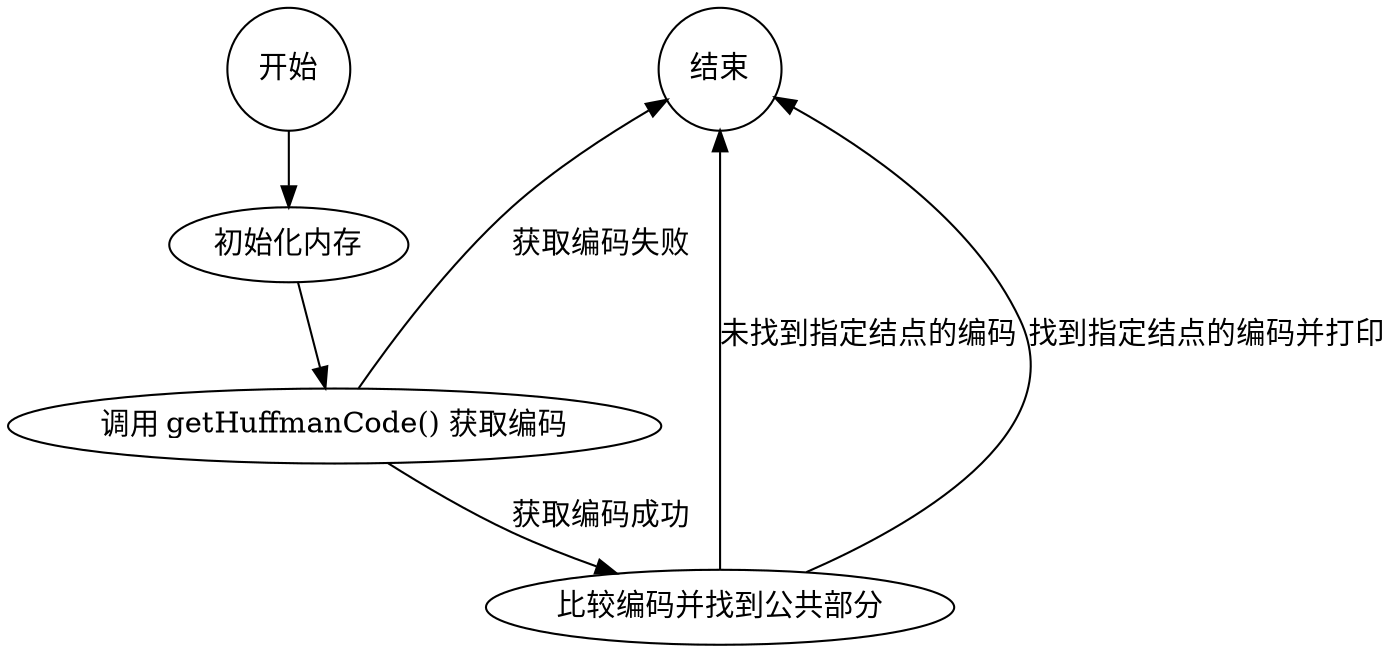 digraph FindCommonCodeFlowchart {
//node [shape=rectangle, style=filled, fillcolor=lightblue, fontname=FangSong];
//edge [fontname=FangSong];

Start [shape=circle, label="开始"];
End [shape=circle, label="结束"];
Init [label="初始化内存"];

AddData [label="调用 getHuffmanCode() 获取编码"];
ProcessData [label="比较编码并找到公共部分"];

Start -> Init;
Init -> AddData;

AddData -> ProcessData [label="获取编码成功"];
AddData -> End [label="获取编码失败"];

ProcessData -> End [label="未找到指定结点的编码"];
ProcessData -> End [label="找到指定结点的编码并打印"];

{rank=same; Start End}
}
